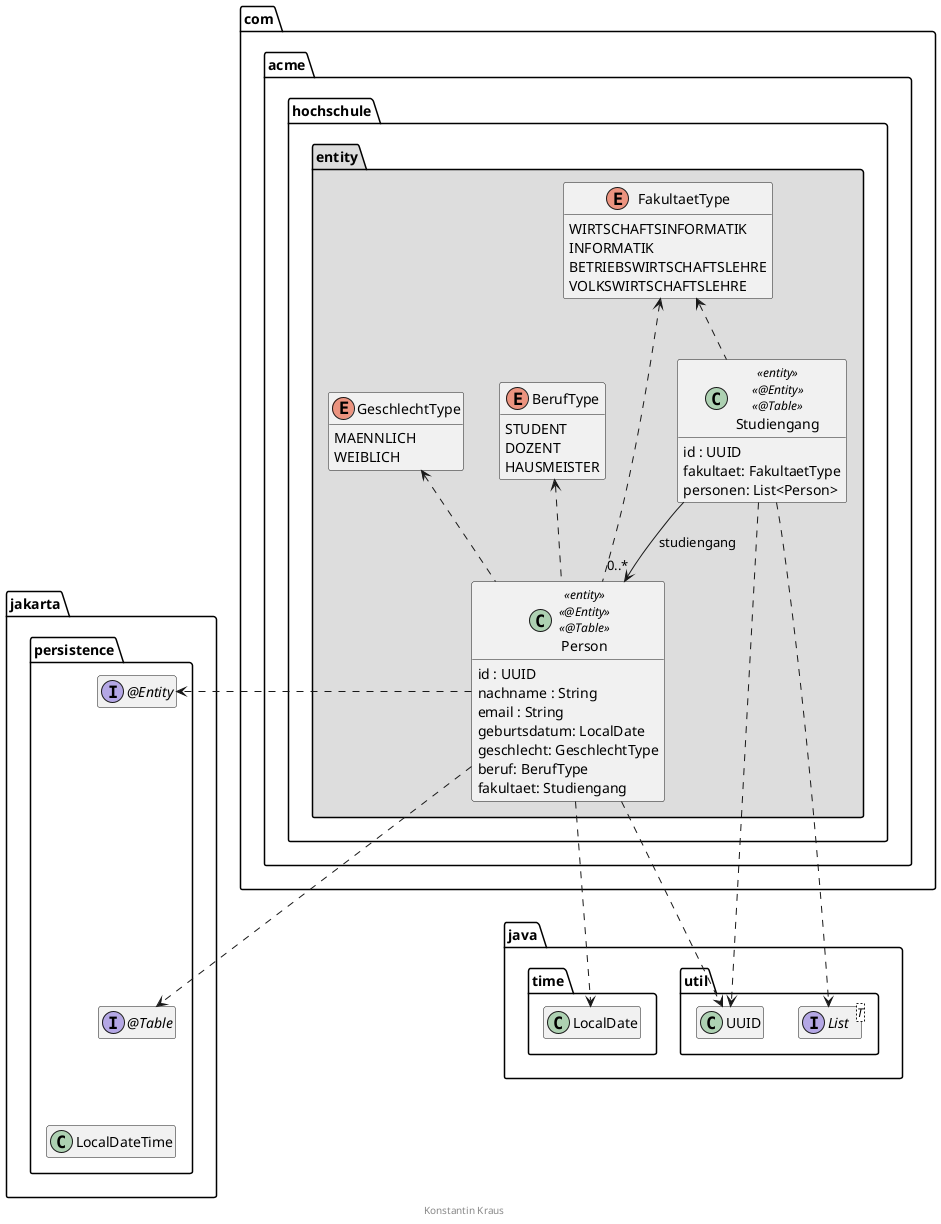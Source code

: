 @startuml Person

skinparam classAttributeIconSize 0

package java {
    package util {
        class UUID
        interface List<T>
    }

    package time {
        class LocalDate
    }
}

package jakarta.persistence {
    interface "@Entity" as Entity
    interface "@Table" as Table

    Entity -[hidden]down-> Table
    LocalDateTime .up[hidden].> Table
}

package com.acme.hochschule.entity #DDDDDD {
    enum GeschlechtType {
        MAENNLICH
        WEIBLICH
    }

    enum BerufType {
        STUDENT
        DOZENT
        HAUSMEISTER
    }

    enum FakultaetType {
        WIRTSCHAFTSINFORMATIK
        INFORMATIK
        BETRIEBSWIRTSCHAFTSLEHRE
        VOLKSWIRTSCHAFTSLEHRE
    }

    class Person << entity >> << @Entity >>  << @Table >> {
        id : UUID
        nachname : String
        email : String
        geburtsdatum: LocalDate
        geschlecht: GeschlechtType
        beruf: BerufType
        fakultaet: Studiengang
    }

    class Studiengang << entity >> << @Entity >> << @Table >> {
        id : UUID
        fakultaet: FakultaetType
        personen: List<Person>
    }

    Person .up.> GeschlechtType
    Person .up.> BerufType
    Person .up.> FakultaetType

    Person ..> UUID
    Person ..> LocalDate

    Studiengang .up.> FakultaetType
    Studiengang --> "0..*" Person : studiengang

    Studiengang ..> List
    Studiengang ..> UUID

    Person .right.> Entity
    Person .right.> Table
}

hide empty members

footer Konstantin Kraus

@enduml
